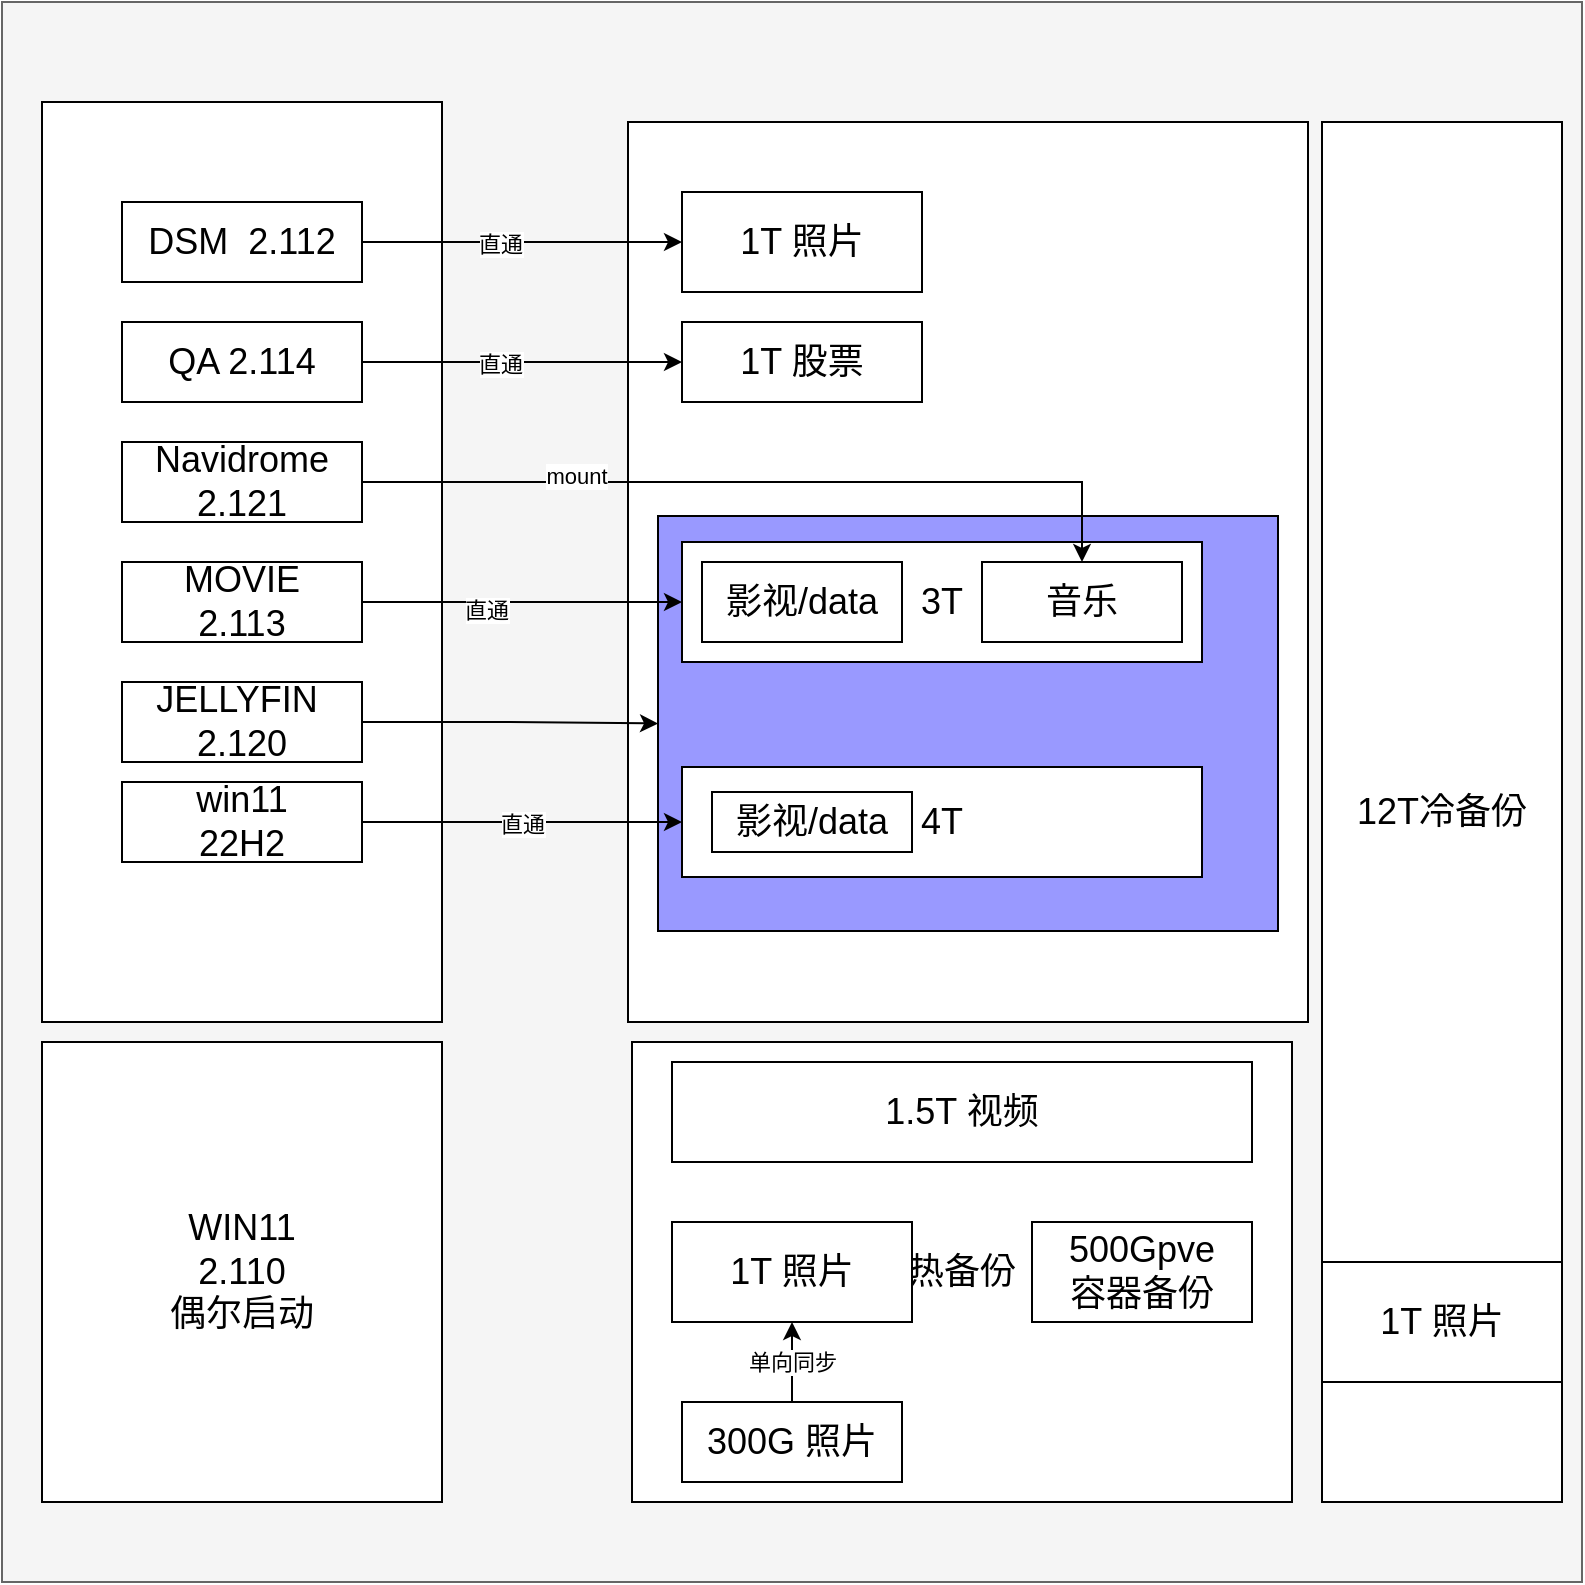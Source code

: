 <mxfile version="20.3.6" type="github">
  <diagram name="Page-1" id="c37626ed-c26b-45fb-9056-f9ebc6bb27b6">
    <mxGraphModel dx="2062" dy="1114" grid="1" gridSize="10" guides="1" tooltips="1" connect="1" arrows="1" fold="1" page="1" pageScale="1" pageWidth="1100" pageHeight="850" background="none" math="0" shadow="0">
      <root>
        <mxCell id="0" />
        <mxCell id="1" parent="0" />
        <mxCell id="8IVKxD9z1tIuyVHuPr6r-1" value="" style="whiteSpace=wrap;html=1;aspect=fixed;fillColor=#f5f5f5;fontColor=#333333;strokeColor=#666666;" parent="1" vertex="1">
          <mxGeometry x="140" y="40" width="790" height="790" as="geometry" />
        </mxCell>
        <mxCell id="P6cCtplbcQQ8siC9VNqL-2" value="" style="rounded=0;whiteSpace=wrap;html=1;fontSize=18;" parent="1" vertex="1">
          <mxGeometry x="453" y="100" width="340" height="450" as="geometry" />
        </mxCell>
        <mxCell id="ysjsQZ4jRijTFE-vf46w-14" value="" style="rounded=0;whiteSpace=wrap;html=1;fontSize=18;fillColor=#9999FF;" vertex="1" parent="1">
          <mxGeometry x="468" y="297" width="310" height="207.5" as="geometry" />
        </mxCell>
        <mxCell id="8IVKxD9z1tIuyVHuPr6r-3" value="" style="rounded=0;whiteSpace=wrap;html=1;" parent="1" vertex="1">
          <mxGeometry x="160" y="90" width="200" height="460" as="geometry" />
        </mxCell>
        <mxCell id="8IVKxD9z1tIuyVHuPr6r-12" style="edgeStyle=orthogonalEdgeStyle;rounded=0;orthogonalLoop=1;jettySize=auto;html=1;exitX=1;exitY=0.5;exitDx=0;exitDy=0;fontSize=18;" parent="1" source="8IVKxD9z1tIuyVHuPr6r-5" target="8IVKxD9z1tIuyVHuPr6r-11" edge="1">
          <mxGeometry relative="1" as="geometry" />
        </mxCell>
        <mxCell id="ysjsQZ4jRijTFE-vf46w-3" value="直通" style="edgeLabel;html=1;align=center;verticalAlign=middle;resizable=0;points=[];" vertex="1" connectable="0" parent="8IVKxD9z1tIuyVHuPr6r-12">
          <mxGeometry x="-0.138" y="-1" relative="1" as="geometry">
            <mxPoint as="offset" />
          </mxGeometry>
        </mxCell>
        <mxCell id="8IVKxD9z1tIuyVHuPr6r-5" value="DSM&amp;nbsp; 2.112" style="rounded=0;whiteSpace=wrap;html=1;fontSize=18;" parent="1" vertex="1">
          <mxGeometry x="200" y="140" width="120" height="40" as="geometry" />
        </mxCell>
        <mxCell id="8IVKxD9z1tIuyVHuPr6r-14" style="edgeStyle=orthogonalEdgeStyle;rounded=0;orthogonalLoop=1;jettySize=auto;html=1;exitX=1;exitY=0.5;exitDx=0;exitDy=0;entryX=0;entryY=0.5;entryDx=0;entryDy=0;fontSize=18;" parent="1" source="8IVKxD9z1tIuyVHuPr6r-6" target="8IVKxD9z1tIuyVHuPr6r-10" edge="1">
          <mxGeometry relative="1" as="geometry" />
        </mxCell>
        <mxCell id="ysjsQZ4jRijTFE-vf46w-4" value="直通" style="edgeLabel;html=1;align=center;verticalAlign=middle;resizable=0;points=[];" vertex="1" connectable="0" parent="8IVKxD9z1tIuyVHuPr6r-14">
          <mxGeometry x="-0.231" y="-4" relative="1" as="geometry">
            <mxPoint as="offset" />
          </mxGeometry>
        </mxCell>
        <mxCell id="8IVKxD9z1tIuyVHuPr6r-6" value="MOVIE &lt;br&gt;2.113" style="rounded=0;whiteSpace=wrap;html=1;fontSize=18;" parent="1" vertex="1">
          <mxGeometry x="200" y="320" width="120" height="40" as="geometry" />
        </mxCell>
        <mxCell id="ysjsQZ4jRijTFE-vf46w-16" style="edgeStyle=orthogonalEdgeStyle;rounded=0;orthogonalLoop=1;jettySize=auto;html=1;" edge="1" parent="1" source="8IVKxD9z1tIuyVHuPr6r-8" target="ysjsQZ4jRijTFE-vf46w-14">
          <mxGeometry relative="1" as="geometry" />
        </mxCell>
        <mxCell id="8IVKxD9z1tIuyVHuPr6r-8" value="JELLYFIN&amp;nbsp; 2.120" style="rounded=0;whiteSpace=wrap;html=1;fontSize=18;" parent="1" vertex="1">
          <mxGeometry x="200" y="380" width="120" height="40" as="geometry" />
        </mxCell>
        <mxCell id="8IVKxD9z1tIuyVHuPr6r-9" value="QA 2.114" style="rounded=0;whiteSpace=wrap;html=1;fontSize=18;" parent="1" vertex="1">
          <mxGeometry x="200" y="200" width="120" height="40" as="geometry" />
        </mxCell>
        <mxCell id="8IVKxD9z1tIuyVHuPr6r-10" value="3T" style="rounded=0;whiteSpace=wrap;html=1;fontSize=18;" parent="1" vertex="1">
          <mxGeometry x="480" y="310" width="260" height="60" as="geometry" />
        </mxCell>
        <mxCell id="8IVKxD9z1tIuyVHuPr6r-11" value="1T 照片" style="rounded=0;whiteSpace=wrap;html=1;fontSize=18;" parent="1" vertex="1">
          <mxGeometry x="480" y="135" width="120" height="50" as="geometry" />
        </mxCell>
        <mxCell id="8IVKxD9z1tIuyVHuPr6r-16" value="影视/data" style="rounded=0;whiteSpace=wrap;html=1;fontSize=18;" parent="1" vertex="1">
          <mxGeometry x="490" y="320" width="100" height="40" as="geometry" />
        </mxCell>
        <mxCell id="8IVKxD9z1tIuyVHuPr6r-18" value="1T 股票" style="rounded=0;whiteSpace=wrap;html=1;fontSize=18;" parent="1" vertex="1">
          <mxGeometry x="480" y="200" width="120" height="40" as="geometry" />
        </mxCell>
        <mxCell id="ysjsQZ4jRijTFE-vf46w-7" style="edgeStyle=orthogonalEdgeStyle;rounded=0;orthogonalLoop=1;jettySize=auto;html=1;entryX=0.5;entryY=0;entryDx=0;entryDy=0;" edge="1" parent="1" source="3Dcn3XCHYA_4gQgDeYZq-1" target="3Dcn3XCHYA_4gQgDeYZq-3">
          <mxGeometry relative="1" as="geometry" />
        </mxCell>
        <mxCell id="ysjsQZ4jRijTFE-vf46w-8" value="mount" style="edgeLabel;html=1;align=center;verticalAlign=middle;resizable=0;points=[];" vertex="1" connectable="0" parent="ysjsQZ4jRijTFE-vf46w-7">
          <mxGeometry x="-0.465" y="3" relative="1" as="geometry">
            <mxPoint as="offset" />
          </mxGeometry>
        </mxCell>
        <mxCell id="3Dcn3XCHYA_4gQgDeYZq-1" value="Navidrome&lt;br&gt;2.121" style="rounded=0;whiteSpace=wrap;html=1;fontSize=18;" parent="1" vertex="1">
          <mxGeometry x="200" y="260" width="120" height="40" as="geometry" />
        </mxCell>
        <mxCell id="3Dcn3XCHYA_4gQgDeYZq-3" value="音乐" style="rounded=0;whiteSpace=wrap;html=1;fontSize=18;" parent="1" vertex="1">
          <mxGeometry x="630" y="320" width="100" height="40" as="geometry" />
        </mxCell>
        <mxCell id="r0YZ8x6e-TVagj7WAOkP-1" value="热备份" style="rounded=0;whiteSpace=wrap;html=1;fontSize=18;" parent="1" vertex="1">
          <mxGeometry x="455" y="560" width="330" height="230" as="geometry" />
        </mxCell>
        <mxCell id="hOoTdLg5OUvVZyMMm4zi-1" value="1T 照片" style="rounded=0;whiteSpace=wrap;html=1;fontSize=18;" parent="1" vertex="1">
          <mxGeometry x="475" y="650" width="120" height="50" as="geometry" />
        </mxCell>
        <mxCell id="ysjsQZ4jRijTFE-vf46w-1" value="单向同步" style="edgeStyle=orthogonalEdgeStyle;rounded=0;orthogonalLoop=1;jettySize=auto;html=1;exitX=0.5;exitY=0;exitDx=0;exitDy=0;" edge="1" parent="1" source="hOoTdLg5OUvVZyMMm4zi-2" target="hOoTdLg5OUvVZyMMm4zi-1">
          <mxGeometry relative="1" as="geometry" />
        </mxCell>
        <mxCell id="hOoTdLg5OUvVZyMMm4zi-2" value="300G 照片" style="rounded=0;whiteSpace=wrap;html=1;fontSize=18;" parent="1" vertex="1">
          <mxGeometry x="480" y="740" width="110" height="40" as="geometry" />
        </mxCell>
        <mxCell id="hOoTdLg5OUvVZyMMm4zi-3" value="12T冷备份" style="rounded=0;whiteSpace=wrap;html=1;fontSize=18;" parent="1" vertex="1">
          <mxGeometry x="800" y="100" width="120" height="690" as="geometry" />
        </mxCell>
        <mxCell id="hOoTdLg5OUvVZyMMm4zi-4" value="1T 照片" style="rounded=0;whiteSpace=wrap;html=1;fontSize=18;" parent="1" vertex="1">
          <mxGeometry x="800" y="670" width="120" height="60" as="geometry" />
        </mxCell>
        <mxCell id="hOoTdLg5OUvVZyMMm4zi-5" value="WIN11&lt;br&gt;2.110&lt;br style=&quot;font-size: 18px;&quot;&gt;偶尔启动" style="rounded=0;whiteSpace=wrap;html=1;fontSize=18;" parent="1" vertex="1">
          <mxGeometry x="160" y="560" width="200" height="230" as="geometry" />
        </mxCell>
        <mxCell id="hOoTdLg5OUvVZyMMm4zi-8" value="1.5T 视频" style="rounded=0;whiteSpace=wrap;html=1;fontSize=18;" parent="1" vertex="1">
          <mxGeometry x="475" y="570" width="290" height="50" as="geometry" />
        </mxCell>
        <mxCell id="ysjsQZ4jRijTFE-vf46w-2" value="500Gpve&lt;br&gt;容器备份" style="rounded=0;whiteSpace=wrap;html=1;fontSize=18;" vertex="1" parent="1">
          <mxGeometry x="655" y="650" width="110" height="50" as="geometry" />
        </mxCell>
        <mxCell id="ysjsQZ4jRijTFE-vf46w-5" value="4T" style="rounded=0;whiteSpace=wrap;html=1;fontSize=18;" vertex="1" parent="1">
          <mxGeometry x="480" y="422.5" width="260" height="55" as="geometry" />
        </mxCell>
        <mxCell id="ysjsQZ4jRijTFE-vf46w-6" value="影视/data" style="rounded=0;whiteSpace=wrap;html=1;fontSize=18;" vertex="1" parent="1">
          <mxGeometry x="495" y="435" width="100" height="30" as="geometry" />
        </mxCell>
        <mxCell id="ysjsQZ4jRijTFE-vf46w-10" value="直通" style="edgeStyle=orthogonalEdgeStyle;rounded=0;orthogonalLoop=1;jettySize=auto;html=1;" edge="1" parent="1" source="ysjsQZ4jRijTFE-vf46w-9">
          <mxGeometry relative="1" as="geometry">
            <mxPoint x="480" y="450" as="targetPoint" />
          </mxGeometry>
        </mxCell>
        <mxCell id="ysjsQZ4jRijTFE-vf46w-9" value="win11&lt;br&gt;22H2" style="rounded=0;whiteSpace=wrap;html=1;fontSize=18;" vertex="1" parent="1">
          <mxGeometry x="200" y="430" width="120" height="40" as="geometry" />
        </mxCell>
        <mxCell id="ysjsQZ4jRijTFE-vf46w-11" style="edgeStyle=orthogonalEdgeStyle;rounded=0;orthogonalLoop=1;jettySize=auto;html=1;exitX=1;exitY=0.5;exitDx=0;exitDy=0;fontSize=18;entryX=0;entryY=0.5;entryDx=0;entryDy=0;" edge="1" parent="1" source="8IVKxD9z1tIuyVHuPr6r-9" target="8IVKxD9z1tIuyVHuPr6r-18">
          <mxGeometry relative="1" as="geometry">
            <mxPoint x="330" y="175" as="sourcePoint" />
            <mxPoint x="480" y="240" as="targetPoint" />
          </mxGeometry>
        </mxCell>
        <mxCell id="ysjsQZ4jRijTFE-vf46w-12" value="直通" style="edgeLabel;html=1;align=center;verticalAlign=middle;resizable=0;points=[];" vertex="1" connectable="0" parent="ysjsQZ4jRijTFE-vf46w-11">
          <mxGeometry x="-0.138" y="-1" relative="1" as="geometry">
            <mxPoint as="offset" />
          </mxGeometry>
        </mxCell>
      </root>
    </mxGraphModel>
  </diagram>
</mxfile>

